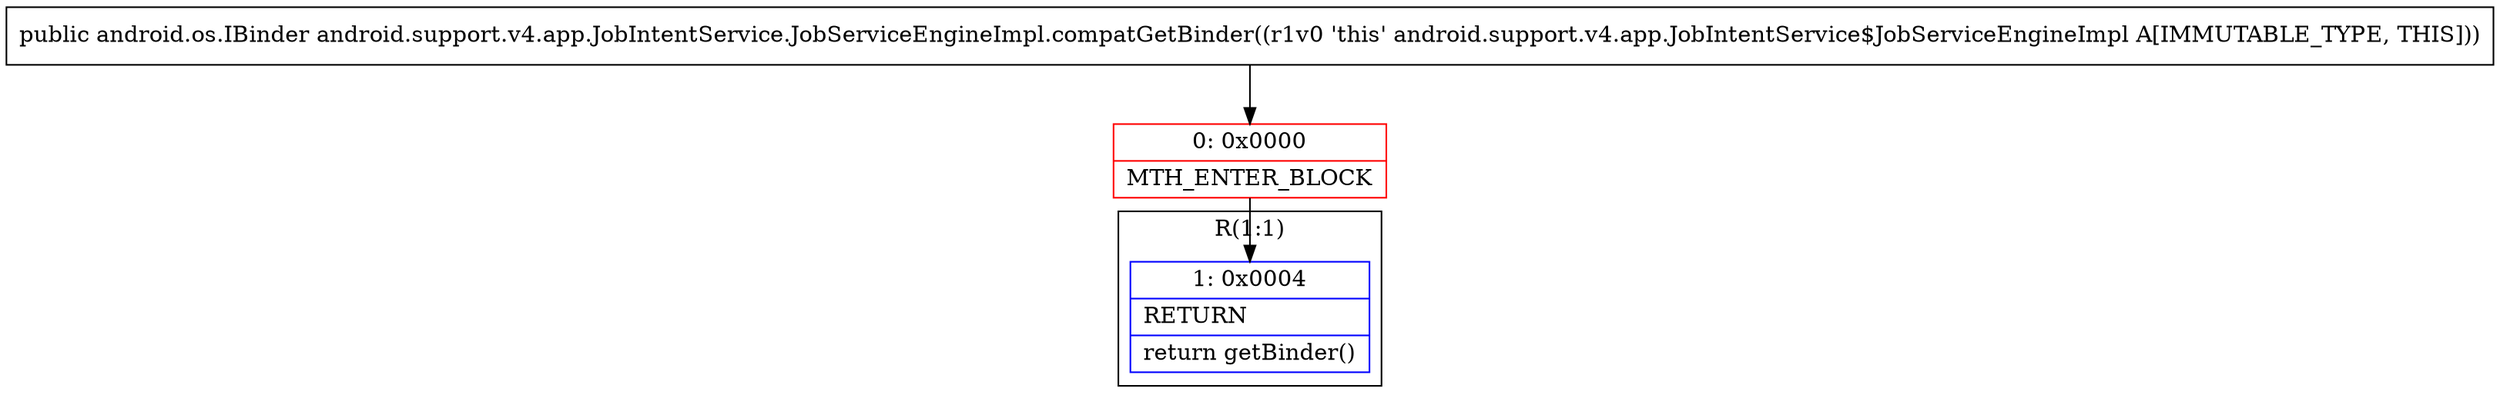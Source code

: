 digraph "CFG forandroid.support.v4.app.JobIntentService.JobServiceEngineImpl.compatGetBinder()Landroid\/os\/IBinder;" {
subgraph cluster_Region_686873218 {
label = "R(1:1)";
node [shape=record,color=blue];
Node_1 [shape=record,label="{1\:\ 0x0004|RETURN\l|return getBinder()\l}"];
}
Node_0 [shape=record,color=red,label="{0\:\ 0x0000|MTH_ENTER_BLOCK\l}"];
MethodNode[shape=record,label="{public android.os.IBinder android.support.v4.app.JobIntentService.JobServiceEngineImpl.compatGetBinder((r1v0 'this' android.support.v4.app.JobIntentService$JobServiceEngineImpl A[IMMUTABLE_TYPE, THIS])) }"];
MethodNode -> Node_0;
Node_0 -> Node_1;
}

